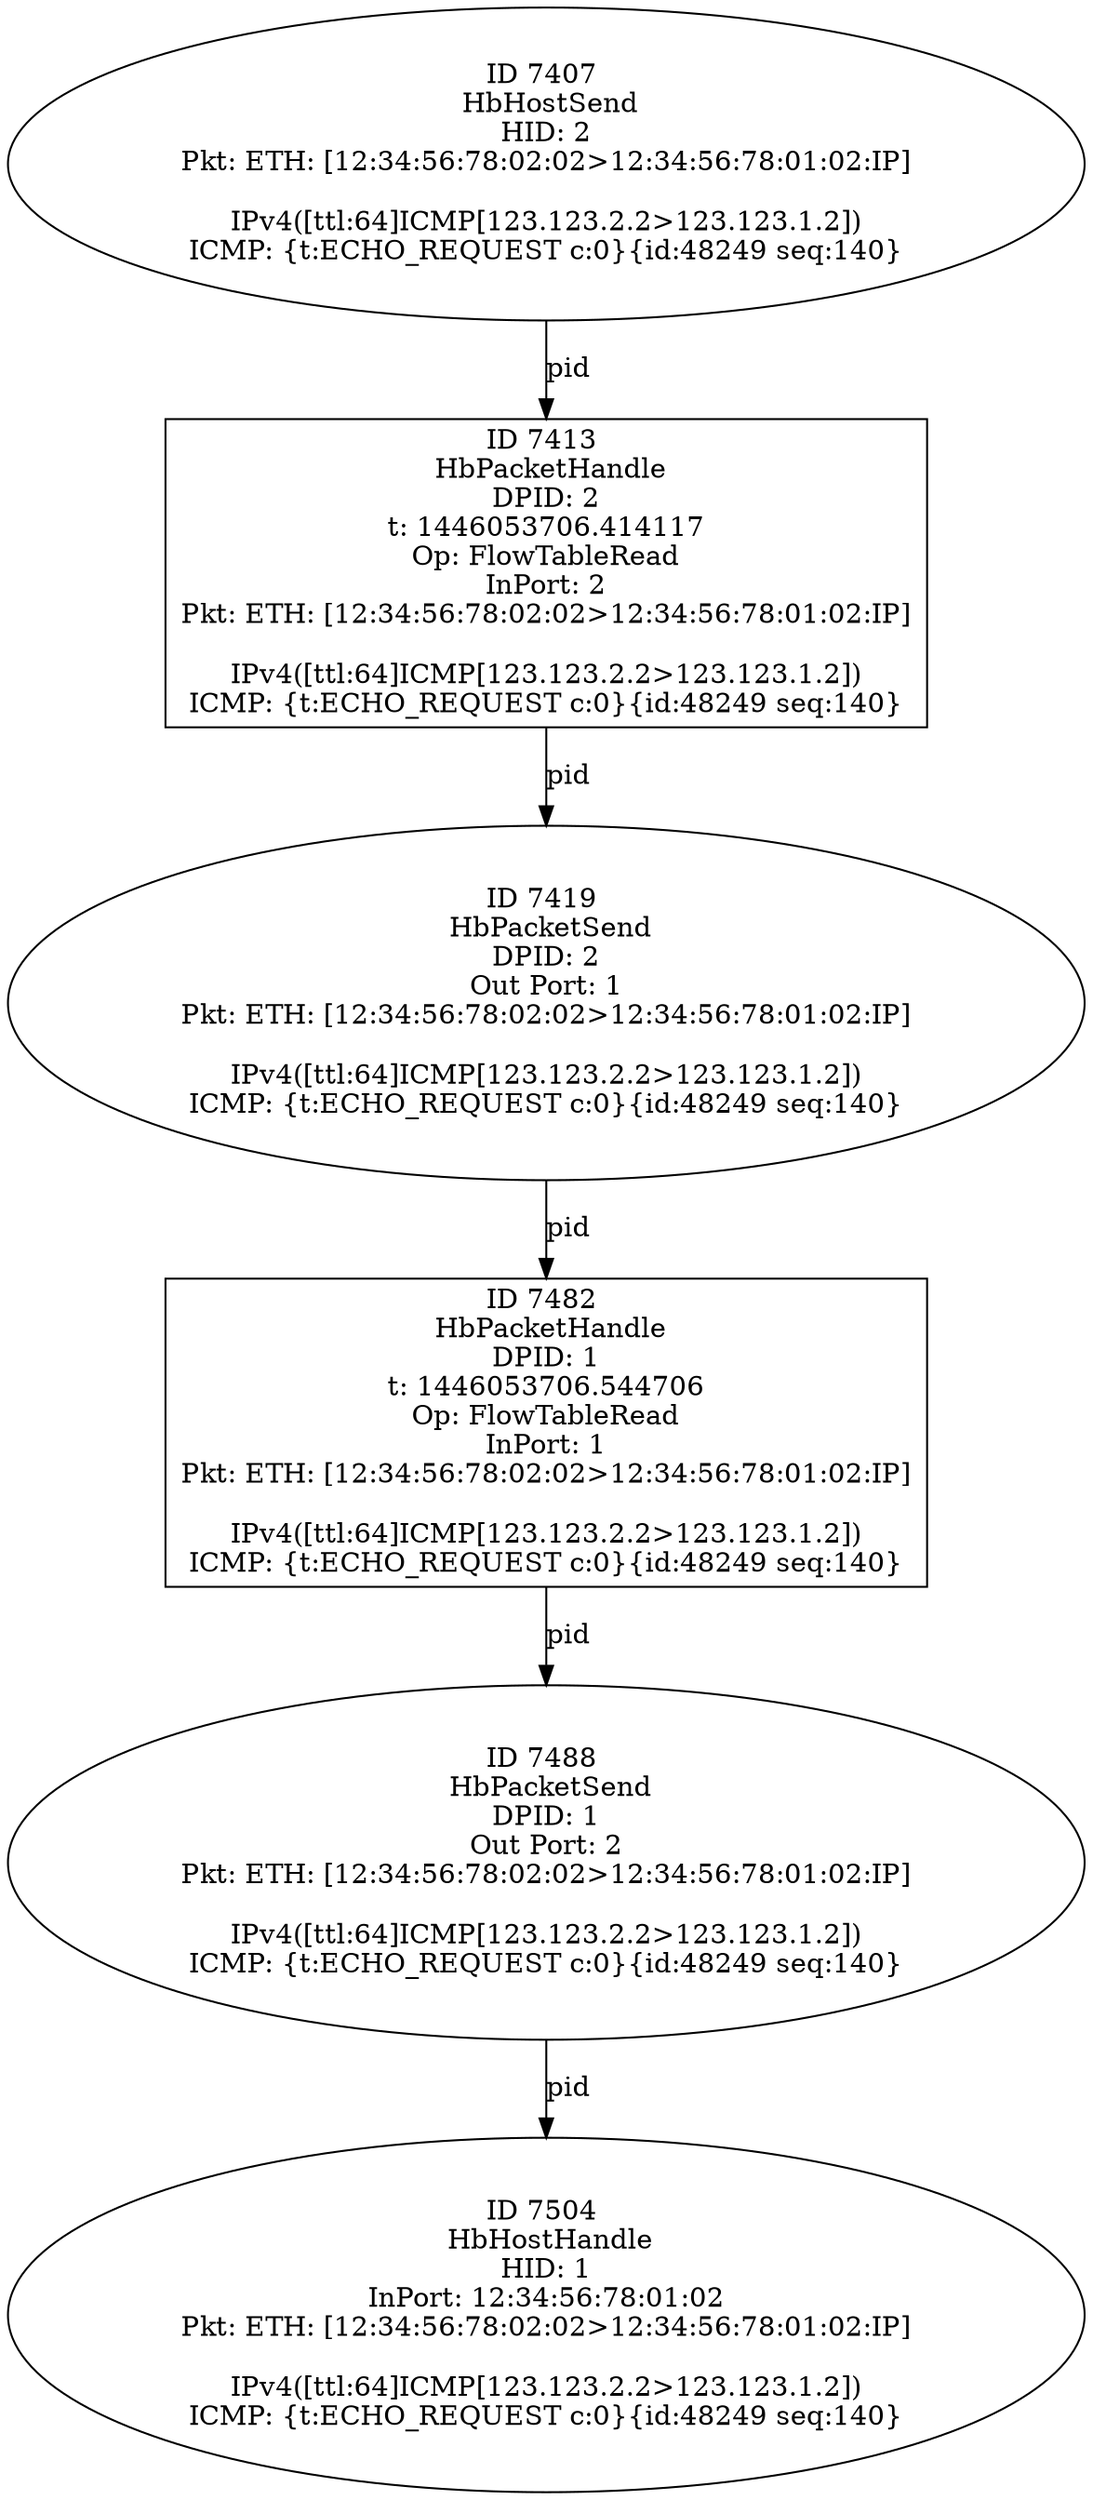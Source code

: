 strict digraph G {
7488 [shape=oval, event=<hb_events.HbPacketSend object at 0x1052a1d50>, label="ID 7488 
 HbPacketSend
DPID: 1
Out Port: 2
Pkt: ETH: [12:34:56:78:02:02>12:34:56:78:01:02:IP]

IPv4([ttl:64]ICMP[123.123.2.2>123.123.1.2])
ICMP: {t:ECHO_REQUEST c:0}{id:48249 seq:140}"];
7407 [shape=oval, event=<hb_events.HbHostSend object at 0x10525e410>, label="ID 7407 
 HbHostSend
HID: 2
Pkt: ETH: [12:34:56:78:02:02>12:34:56:78:01:02:IP]

IPv4([ttl:64]ICMP[123.123.2.2>123.123.1.2])
ICMP: {t:ECHO_REQUEST c:0}{id:48249 seq:140}"];
7504 [shape=oval, event=<hb_events.HbHostHandle object at 0x1052ae710>, label="ID 7504 
 HbHostHandle
HID: 1
InPort: 12:34:56:78:01:02
Pkt: ETH: [12:34:56:78:02:02>12:34:56:78:01:02:IP]

IPv4([ttl:64]ICMP[123.123.2.2>123.123.1.2])
ICMP: {t:ECHO_REQUEST c:0}{id:48249 seq:140}"];
7413 [shape=box, event=<hb_events.HbPacketHandle object at 0x10526d8d0>, label="ID 7413 
 HbPacketHandle
DPID: 2
t: 1446053706.414117
Op: FlowTableRead
InPort: 2
Pkt: ETH: [12:34:56:78:02:02>12:34:56:78:01:02:IP]

IPv4([ttl:64]ICMP[123.123.2.2>123.123.1.2])
ICMP: {t:ECHO_REQUEST c:0}{id:48249 seq:140}"];
7482 [shape=box, event=<hb_events.HbPacketHandle object at 0x1052a1990>, label="ID 7482 
 HbPacketHandle
DPID: 1
t: 1446053706.544706
Op: FlowTableRead
InPort: 1
Pkt: ETH: [12:34:56:78:02:02>12:34:56:78:01:02:IP]

IPv4([ttl:64]ICMP[123.123.2.2>123.123.1.2])
ICMP: {t:ECHO_REQUEST c:0}{id:48249 seq:140}"];
7419 [shape=oval, event=<hb_events.HbPacketSend object at 0x105272e10>, label="ID 7419 
 HbPacketSend
DPID: 2
Out Port: 1
Pkt: ETH: [12:34:56:78:02:02>12:34:56:78:01:02:IP]

IPv4([ttl:64]ICMP[123.123.2.2>123.123.1.2])
ICMP: {t:ECHO_REQUEST c:0}{id:48249 seq:140}"];
7488 -> 7504  [rel=pid, label=pid];
7407 -> 7413  [rel=pid, label=pid];
7413 -> 7419  [rel=pid, label=pid];
7482 -> 7488  [rel=pid, label=pid];
7419 -> 7482  [rel=pid, label=pid];
}
